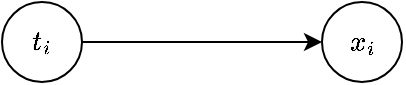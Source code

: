 <mxfile version="15.3.8" type="device"><diagram id="OjoIpdvH1Z6Bqej0AX7V" name="Page-1"><mxGraphModel dx="1350" dy="816" grid="1" gridSize="10" guides="1" tooltips="1" connect="1" arrows="1" fold="1" page="1" pageScale="1" pageWidth="850" pageHeight="1100" math="1" shadow="0"><root><mxCell id="0"/><mxCell id="1" parent="0"/><mxCell id="XmW2pOrCsIdmDKMZiFKj-3" style="edgeStyle=orthogonalEdgeStyle;rounded=0;orthogonalLoop=1;jettySize=auto;html=1;exitX=1;exitY=0.5;exitDx=0;exitDy=0;entryX=0;entryY=0.5;entryDx=0;entryDy=0;" edge="1" parent="1" source="XmW2pOrCsIdmDKMZiFKj-1" target="XmW2pOrCsIdmDKMZiFKj-2"><mxGeometry relative="1" as="geometry"/></mxCell><mxCell id="XmW2pOrCsIdmDKMZiFKj-1" value="$$t_i$$" style="ellipse;whiteSpace=wrap;html=1;" vertex="1" parent="1"><mxGeometry x="120" y="80" width="40" height="40" as="geometry"/></mxCell><mxCell id="XmW2pOrCsIdmDKMZiFKj-2" value="$$x_i$$" style="ellipse;whiteSpace=wrap;html=1;" vertex="1" parent="1"><mxGeometry x="280" y="80" width="40" height="40" as="geometry"/></mxCell></root></mxGraphModel></diagram></mxfile>